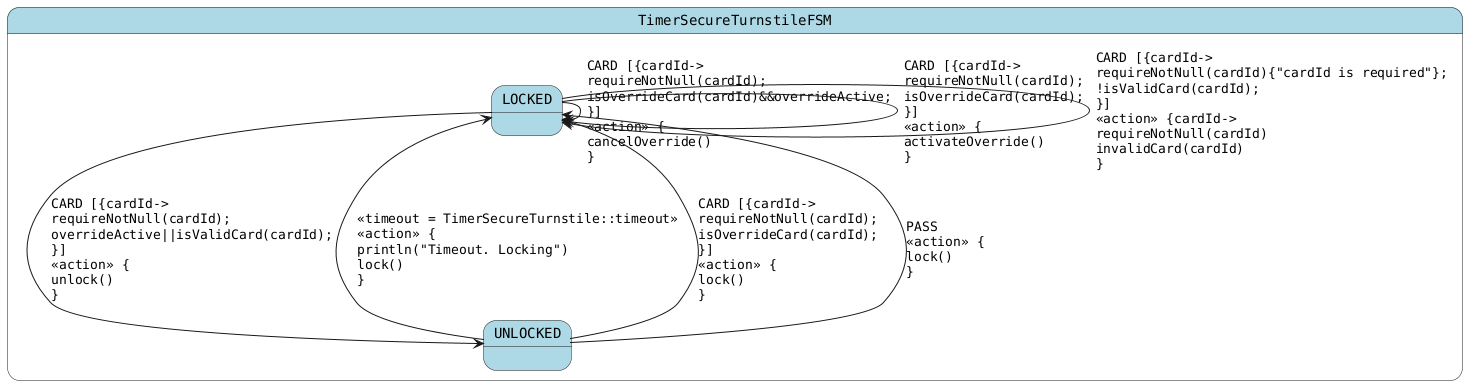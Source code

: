 @startuml
skinparam StateFontName Helvetica
skinparam defaultFontName Monospaced
skinparam state {
    BackgroundColor LightBlue
}
state TimerSecureTurnstileFSM {
LOCKED --> LOCKED : CARD [{cardId->\lrequireNotNull(cardId);\lisOverrideCard(cardId)&&overrideActive;\l}]\l<<action>> {\lcancelOverride()\l}
LOCKED --> LOCKED : CARD [{cardId->\lrequireNotNull(cardId);\lisOverrideCard(cardId);\l}]\l<<action>> {\lactivateOverride()\l}
LOCKED --> UNLOCKED : CARD [{cardId->\lrequireNotNull(cardId);\loverrideActive||isValidCard(cardId);\l}]\l<<action>> {\lunlock()\l}
LOCKED --> LOCKED : CARD [{cardId->\lrequireNotNull(cardId){"cardId is required"};\l!isValidCard(cardId);\l}]\l<<action>> {cardId->\lrequireNotNull(cardId)\linvalidCard(cardId)\l}
UNLOCKED --> LOCKED : <<timeout = TimerSecureTurnstile::timeout>>\l<<action>> {\lprintln("Timeout. Locking")\llock()\l}
UNLOCKED --> LOCKED : CARD [{cardId->\lrequireNotNull(cardId);\lisOverrideCard(cardId);\l}]\l<<action>> {\llock()\l}
UNLOCKED --> LOCKED : PASS\l<<action>> {\llock()\l}
}
@enduml
